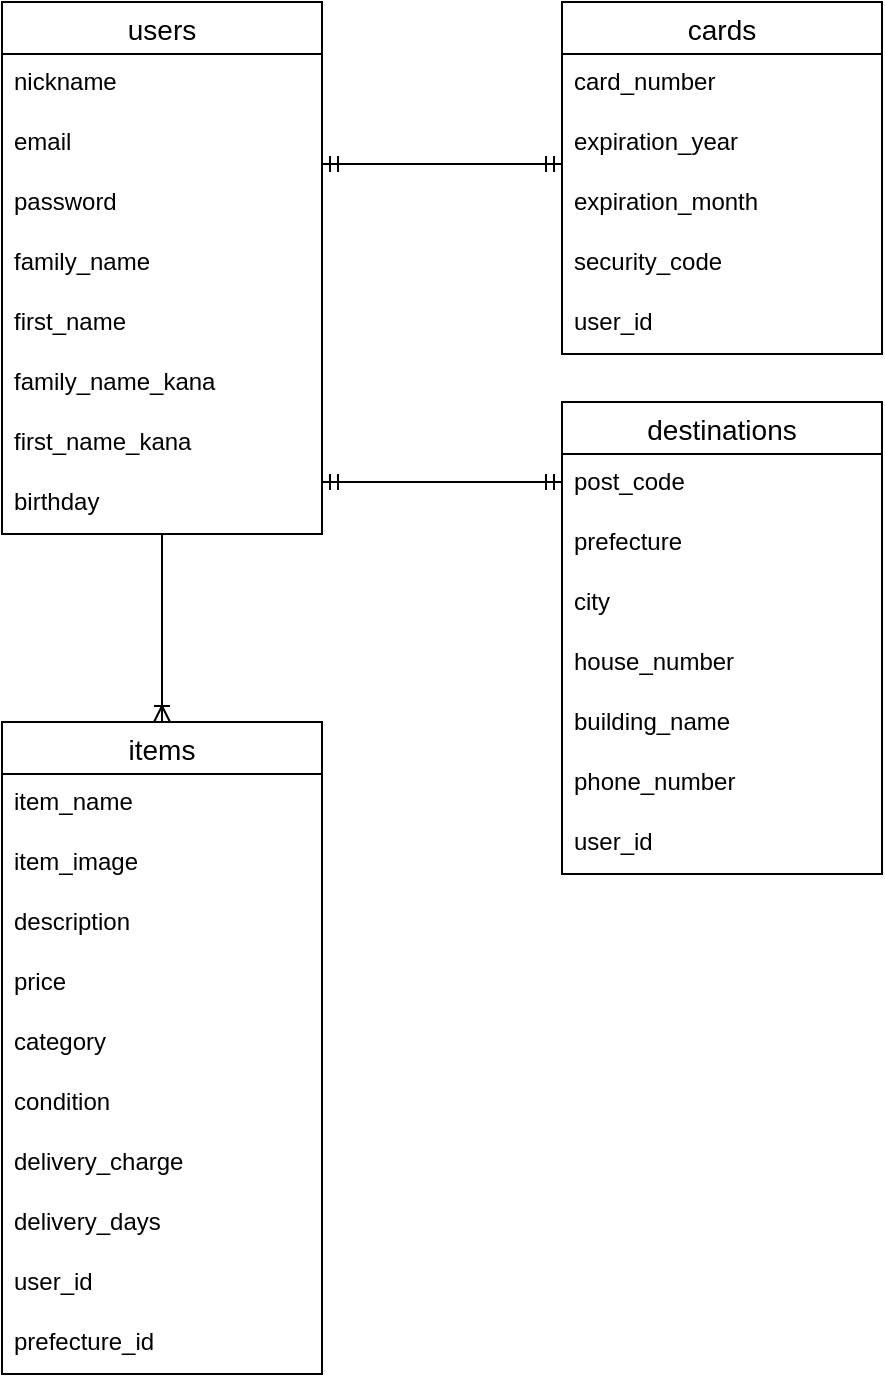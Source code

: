<mxfile version="13.7.7" type="github">
  <diagram id="e6sGNZVpbR8uMkKKGrE7" name="ページ1">
    <mxGraphModel dx="858" dy="733" grid="1" gridSize="10" guides="1" tooltips="1" connect="1" arrows="1" fold="1" page="1" pageScale="1" pageWidth="827" pageHeight="1169" math="0" shadow="0">
      <root>
        <mxCell id="0" />
        <mxCell id="1" parent="0" />
        <mxCell id="eb2eGEKtA78azBZoNEpp-4" value="users" style="swimlane;fontStyle=0;childLayout=stackLayout;horizontal=1;startSize=26;horizontalStack=0;resizeParent=1;resizeParentMax=0;resizeLast=0;collapsible=1;marginBottom=0;align=center;fontSize=14;" vertex="1" parent="1">
          <mxGeometry x="200" y="80" width="160" height="266" as="geometry">
            <mxRectangle x="80" y="240" width="70" height="26" as="alternateBounds" />
          </mxGeometry>
        </mxCell>
        <mxCell id="eb2eGEKtA78azBZoNEpp-5" value="nickname" style="text;strokeColor=none;fillColor=none;spacingLeft=4;spacingRight=4;overflow=hidden;rotatable=0;points=[[0,0.5],[1,0.5]];portConstraint=eastwest;fontSize=12;" vertex="1" parent="eb2eGEKtA78azBZoNEpp-4">
          <mxGeometry y="26" width="160" height="30" as="geometry" />
        </mxCell>
        <mxCell id="eb2eGEKtA78azBZoNEpp-6" value="email" style="text;strokeColor=none;fillColor=none;spacingLeft=4;spacingRight=4;overflow=hidden;rotatable=0;points=[[0,0.5],[1,0.5]];portConstraint=eastwest;fontSize=12;" vertex="1" parent="eb2eGEKtA78azBZoNEpp-4">
          <mxGeometry y="56" width="160" height="30" as="geometry" />
        </mxCell>
        <mxCell id="eb2eGEKtA78azBZoNEpp-7" value="password" style="text;strokeColor=none;fillColor=none;spacingLeft=4;spacingRight=4;overflow=hidden;rotatable=0;points=[[0,0.5],[1,0.5]];portConstraint=eastwest;fontSize=12;" vertex="1" parent="eb2eGEKtA78azBZoNEpp-4">
          <mxGeometry y="86" width="160" height="30" as="geometry" />
        </mxCell>
        <mxCell id="eb2eGEKtA78azBZoNEpp-33" value="family_name" style="text;strokeColor=none;fillColor=none;spacingLeft=4;spacingRight=4;overflow=hidden;rotatable=0;points=[[0,0.5],[1,0.5]];portConstraint=eastwest;fontSize=12;" vertex="1" parent="eb2eGEKtA78azBZoNEpp-4">
          <mxGeometry y="116" width="160" height="30" as="geometry" />
        </mxCell>
        <mxCell id="eb2eGEKtA78azBZoNEpp-34" value="first_name" style="text;strokeColor=none;fillColor=none;spacingLeft=4;spacingRight=4;overflow=hidden;rotatable=0;points=[[0,0.5],[1,0.5]];portConstraint=eastwest;fontSize=12;" vertex="1" parent="eb2eGEKtA78azBZoNEpp-4">
          <mxGeometry y="146" width="160" height="30" as="geometry" />
        </mxCell>
        <mxCell id="eb2eGEKtA78azBZoNEpp-35" value="family_name_kana" style="text;strokeColor=none;fillColor=none;spacingLeft=4;spacingRight=4;overflow=hidden;rotatable=0;points=[[0,0.5],[1,0.5]];portConstraint=eastwest;fontSize=12;" vertex="1" parent="eb2eGEKtA78azBZoNEpp-4">
          <mxGeometry y="176" width="160" height="30" as="geometry" />
        </mxCell>
        <mxCell id="eb2eGEKtA78azBZoNEpp-36" value="first_name_kana" style="text;strokeColor=none;fillColor=none;spacingLeft=4;spacingRight=4;overflow=hidden;rotatable=0;points=[[0,0.5],[1,0.5]];portConstraint=eastwest;fontSize=12;" vertex="1" parent="eb2eGEKtA78azBZoNEpp-4">
          <mxGeometry y="206" width="160" height="30" as="geometry" />
        </mxCell>
        <mxCell id="eb2eGEKtA78azBZoNEpp-37" value="birthday" style="text;strokeColor=none;fillColor=none;spacingLeft=4;spacingRight=4;overflow=hidden;rotatable=0;points=[[0,0.5],[1,0.5]];portConstraint=eastwest;fontSize=12;" vertex="1" parent="eb2eGEKtA78azBZoNEpp-4">
          <mxGeometry y="236" width="160" height="30" as="geometry" />
        </mxCell>
        <mxCell id="eb2eGEKtA78azBZoNEpp-23" value="items" style="swimlane;fontStyle=0;childLayout=stackLayout;horizontal=1;startSize=26;horizontalStack=0;resizeParent=1;resizeParentMax=0;resizeLast=0;collapsible=1;marginBottom=0;align=center;fontSize=14;" vertex="1" parent="1">
          <mxGeometry x="200" y="440" width="160" height="326" as="geometry" />
        </mxCell>
        <mxCell id="eb2eGEKtA78azBZoNEpp-24" value="item_name" style="text;strokeColor=none;fillColor=none;spacingLeft=4;spacingRight=4;overflow=hidden;rotatable=0;points=[[0,0.5],[1,0.5]];portConstraint=eastwest;fontSize=12;" vertex="1" parent="eb2eGEKtA78azBZoNEpp-23">
          <mxGeometry y="26" width="160" height="30" as="geometry" />
        </mxCell>
        <mxCell id="eb2eGEKtA78azBZoNEpp-48" value="item_image" style="text;strokeColor=none;fillColor=none;spacingLeft=4;spacingRight=4;overflow=hidden;rotatable=0;points=[[0,0.5],[1,0.5]];portConstraint=eastwest;fontSize=12;" vertex="1" parent="eb2eGEKtA78azBZoNEpp-23">
          <mxGeometry y="56" width="160" height="30" as="geometry" />
        </mxCell>
        <mxCell id="eb2eGEKtA78azBZoNEpp-25" value="description" style="text;strokeColor=none;fillColor=none;spacingLeft=4;spacingRight=4;overflow=hidden;rotatable=0;points=[[0,0.5],[1,0.5]];portConstraint=eastwest;fontSize=12;" vertex="1" parent="eb2eGEKtA78azBZoNEpp-23">
          <mxGeometry y="86" width="160" height="30" as="geometry" />
        </mxCell>
        <mxCell id="eb2eGEKtA78azBZoNEpp-26" value="price" style="text;strokeColor=none;fillColor=none;spacingLeft=4;spacingRight=4;overflow=hidden;rotatable=0;points=[[0,0.5],[1,0.5]];portConstraint=eastwest;fontSize=12;" vertex="1" parent="eb2eGEKtA78azBZoNEpp-23">
          <mxGeometry y="116" width="160" height="30" as="geometry" />
        </mxCell>
        <mxCell id="eb2eGEKtA78azBZoNEpp-44" value="category" style="text;strokeColor=none;fillColor=none;spacingLeft=4;spacingRight=4;overflow=hidden;rotatable=0;points=[[0,0.5],[1,0.5]];portConstraint=eastwest;fontSize=12;" vertex="1" parent="eb2eGEKtA78azBZoNEpp-23">
          <mxGeometry y="146" width="160" height="30" as="geometry" />
        </mxCell>
        <mxCell id="eb2eGEKtA78azBZoNEpp-45" value="condition" style="text;strokeColor=none;fillColor=none;spacingLeft=4;spacingRight=4;overflow=hidden;rotatable=0;points=[[0,0.5],[1,0.5]];portConstraint=eastwest;fontSize=12;" vertex="1" parent="eb2eGEKtA78azBZoNEpp-23">
          <mxGeometry y="176" width="160" height="30" as="geometry" />
        </mxCell>
        <mxCell id="eb2eGEKtA78azBZoNEpp-47" value="delivery_charge" style="text;strokeColor=none;fillColor=none;spacingLeft=4;spacingRight=4;overflow=hidden;rotatable=0;points=[[0,0.5],[1,0.5]];portConstraint=eastwest;fontSize=12;" vertex="1" parent="eb2eGEKtA78azBZoNEpp-23">
          <mxGeometry y="206" width="160" height="30" as="geometry" />
        </mxCell>
        <mxCell id="eb2eGEKtA78azBZoNEpp-49" value="delivery_days" style="text;strokeColor=none;fillColor=none;spacingLeft=4;spacingRight=4;overflow=hidden;rotatable=0;points=[[0,0.5],[1,0.5]];portConstraint=eastwest;fontSize=12;" vertex="1" parent="eb2eGEKtA78azBZoNEpp-23">
          <mxGeometry y="236" width="160" height="30" as="geometry" />
        </mxCell>
        <mxCell id="eb2eGEKtA78azBZoNEpp-27" value="user_id" style="text;strokeColor=none;fillColor=none;spacingLeft=4;spacingRight=4;overflow=hidden;rotatable=0;points=[[0,0.5],[1,0.5]];portConstraint=eastwest;fontSize=12;" vertex="1" parent="eb2eGEKtA78azBZoNEpp-23">
          <mxGeometry y="266" width="160" height="30" as="geometry" />
        </mxCell>
        <mxCell id="eb2eGEKtA78azBZoNEpp-54" value="prefecture_id" style="text;strokeColor=none;fillColor=none;spacingLeft=4;spacingRight=4;overflow=hidden;rotatable=0;points=[[0,0.5],[1,0.5]];portConstraint=eastwest;fontSize=12;" vertex="1" parent="eb2eGEKtA78azBZoNEpp-23">
          <mxGeometry y="296" width="160" height="30" as="geometry" />
        </mxCell>
        <mxCell id="eb2eGEKtA78azBZoNEpp-62" value="" style="fontSize=12;html=1;endArrow=ERoneToMany;" edge="1" parent="1" source="eb2eGEKtA78azBZoNEpp-37" target="eb2eGEKtA78azBZoNEpp-23">
          <mxGeometry width="100" height="100" relative="1" as="geometry">
            <mxPoint x="290" y="380" as="sourcePoint" />
            <mxPoint x="390" y="510" as="targetPoint" />
          </mxGeometry>
        </mxCell>
        <mxCell id="eb2eGEKtA78azBZoNEpp-28" value="cards" style="swimlane;fontStyle=0;childLayout=stackLayout;horizontal=1;startSize=26;horizontalStack=0;resizeParent=1;resizeParentMax=0;resizeLast=0;collapsible=1;marginBottom=0;align=center;fontSize=14;" vertex="1" parent="1">
          <mxGeometry x="480" y="80" width="160" height="176" as="geometry" />
        </mxCell>
        <mxCell id="eb2eGEKtA78azBZoNEpp-29" value="card_number" style="text;strokeColor=none;fillColor=none;spacingLeft=4;spacingRight=4;overflow=hidden;rotatable=0;points=[[0,0.5],[1,0.5]];portConstraint=eastwest;fontSize=12;" vertex="1" parent="eb2eGEKtA78azBZoNEpp-28">
          <mxGeometry y="26" width="160" height="30" as="geometry" />
        </mxCell>
        <mxCell id="eb2eGEKtA78azBZoNEpp-30" value="expiration_year" style="text;strokeColor=none;fillColor=none;spacingLeft=4;spacingRight=4;overflow=hidden;rotatable=0;points=[[0,0.5],[1,0.5]];portConstraint=eastwest;fontSize=12;" vertex="1" parent="eb2eGEKtA78azBZoNEpp-28">
          <mxGeometry y="56" width="160" height="30" as="geometry" />
        </mxCell>
        <mxCell id="eb2eGEKtA78azBZoNEpp-31" value="expiration_month" style="text;strokeColor=none;fillColor=none;spacingLeft=4;spacingRight=4;overflow=hidden;rotatable=0;points=[[0,0.5],[1,0.5]];portConstraint=eastwest;fontSize=12;" vertex="1" parent="eb2eGEKtA78azBZoNEpp-28">
          <mxGeometry y="86" width="160" height="30" as="geometry" />
        </mxCell>
        <mxCell id="eb2eGEKtA78azBZoNEpp-59" value="security_code" style="text;strokeColor=none;fillColor=none;spacingLeft=4;spacingRight=4;overflow=hidden;rotatable=0;points=[[0,0.5],[1,0.5]];portConstraint=eastwest;fontSize=12;" vertex="1" parent="eb2eGEKtA78azBZoNEpp-28">
          <mxGeometry y="116" width="160" height="30" as="geometry" />
        </mxCell>
        <mxCell id="eb2eGEKtA78azBZoNEpp-60" value="user_id" style="text;strokeColor=none;fillColor=none;spacingLeft=4;spacingRight=4;overflow=hidden;rotatable=0;points=[[0,0.5],[1,0.5]];portConstraint=eastwest;fontSize=12;" vertex="1" parent="eb2eGEKtA78azBZoNEpp-28">
          <mxGeometry y="146" width="160" height="30" as="geometry" />
        </mxCell>
        <mxCell id="eb2eGEKtA78azBZoNEpp-50" value="destinations" style="swimlane;fontStyle=0;childLayout=stackLayout;horizontal=1;startSize=26;horizontalStack=0;resizeParent=1;resizeParentMax=0;resizeLast=0;collapsible=1;marginBottom=0;align=center;fontSize=14;" vertex="1" parent="1">
          <mxGeometry x="480" y="280" width="160" height="236" as="geometry" />
        </mxCell>
        <mxCell id="eb2eGEKtA78azBZoNEpp-51" value="post_code" style="text;strokeColor=none;fillColor=none;spacingLeft=4;spacingRight=4;overflow=hidden;rotatable=0;points=[[0,0.5],[1,0.5]];portConstraint=eastwest;fontSize=12;" vertex="1" parent="eb2eGEKtA78azBZoNEpp-50">
          <mxGeometry y="26" width="160" height="30" as="geometry" />
        </mxCell>
        <mxCell id="eb2eGEKtA78azBZoNEpp-52" value="prefecture" style="text;strokeColor=none;fillColor=none;spacingLeft=4;spacingRight=4;overflow=hidden;rotatable=0;points=[[0,0.5],[1,0.5]];portConstraint=eastwest;fontSize=12;" vertex="1" parent="eb2eGEKtA78azBZoNEpp-50">
          <mxGeometry y="56" width="160" height="30" as="geometry" />
        </mxCell>
        <mxCell id="eb2eGEKtA78azBZoNEpp-55" value="city" style="text;strokeColor=none;fillColor=none;spacingLeft=4;spacingRight=4;overflow=hidden;rotatable=0;points=[[0,0.5],[1,0.5]];portConstraint=eastwest;fontSize=12;" vertex="1" parent="eb2eGEKtA78azBZoNEpp-50">
          <mxGeometry y="86" width="160" height="30" as="geometry" />
        </mxCell>
        <mxCell id="eb2eGEKtA78azBZoNEpp-53" value="house_number" style="text;strokeColor=none;fillColor=none;spacingLeft=4;spacingRight=4;overflow=hidden;rotatable=0;points=[[0,0.5],[1,0.5]];portConstraint=eastwest;fontSize=12;" vertex="1" parent="eb2eGEKtA78azBZoNEpp-50">
          <mxGeometry y="116" width="160" height="30" as="geometry" />
        </mxCell>
        <mxCell id="eb2eGEKtA78azBZoNEpp-56" value="building_name" style="text;strokeColor=none;fillColor=none;spacingLeft=4;spacingRight=4;overflow=hidden;rotatable=0;points=[[0,0.5],[1,0.5]];portConstraint=eastwest;fontSize=12;" vertex="1" parent="eb2eGEKtA78azBZoNEpp-50">
          <mxGeometry y="146" width="160" height="30" as="geometry" />
        </mxCell>
        <mxCell id="eb2eGEKtA78azBZoNEpp-57" value="phone_number" style="text;strokeColor=none;fillColor=none;spacingLeft=4;spacingRight=4;overflow=hidden;rotatable=0;points=[[0,0.5],[1,0.5]];portConstraint=eastwest;fontSize=12;" vertex="1" parent="eb2eGEKtA78azBZoNEpp-50">
          <mxGeometry y="176" width="160" height="30" as="geometry" />
        </mxCell>
        <mxCell id="eb2eGEKtA78azBZoNEpp-58" value="user_id" style="text;strokeColor=none;fillColor=none;spacingLeft=4;spacingRight=4;overflow=hidden;rotatable=0;points=[[0,0.5],[1,0.5]];portConstraint=eastwest;fontSize=12;" vertex="1" parent="eb2eGEKtA78azBZoNEpp-50">
          <mxGeometry y="206" width="160" height="30" as="geometry" />
        </mxCell>
        <mxCell id="eb2eGEKtA78azBZoNEpp-63" value="" style="fontSize=12;html=1;endArrow=ERmandOne;startArrow=ERmandOne;" edge="1" parent="1">
          <mxGeometry width="100" height="100" relative="1" as="geometry">
            <mxPoint x="360" y="161" as="sourcePoint" />
            <mxPoint x="480" y="161" as="targetPoint" />
          </mxGeometry>
        </mxCell>
        <mxCell id="eb2eGEKtA78azBZoNEpp-64" value="" style="fontSize=12;html=1;endArrow=ERmandOne;startArrow=ERmandOne;" edge="1" parent="1">
          <mxGeometry width="100" height="100" relative="1" as="geometry">
            <mxPoint x="360" y="320" as="sourcePoint" />
            <mxPoint x="480" y="320" as="targetPoint" />
          </mxGeometry>
        </mxCell>
      </root>
    </mxGraphModel>
  </diagram>
</mxfile>
